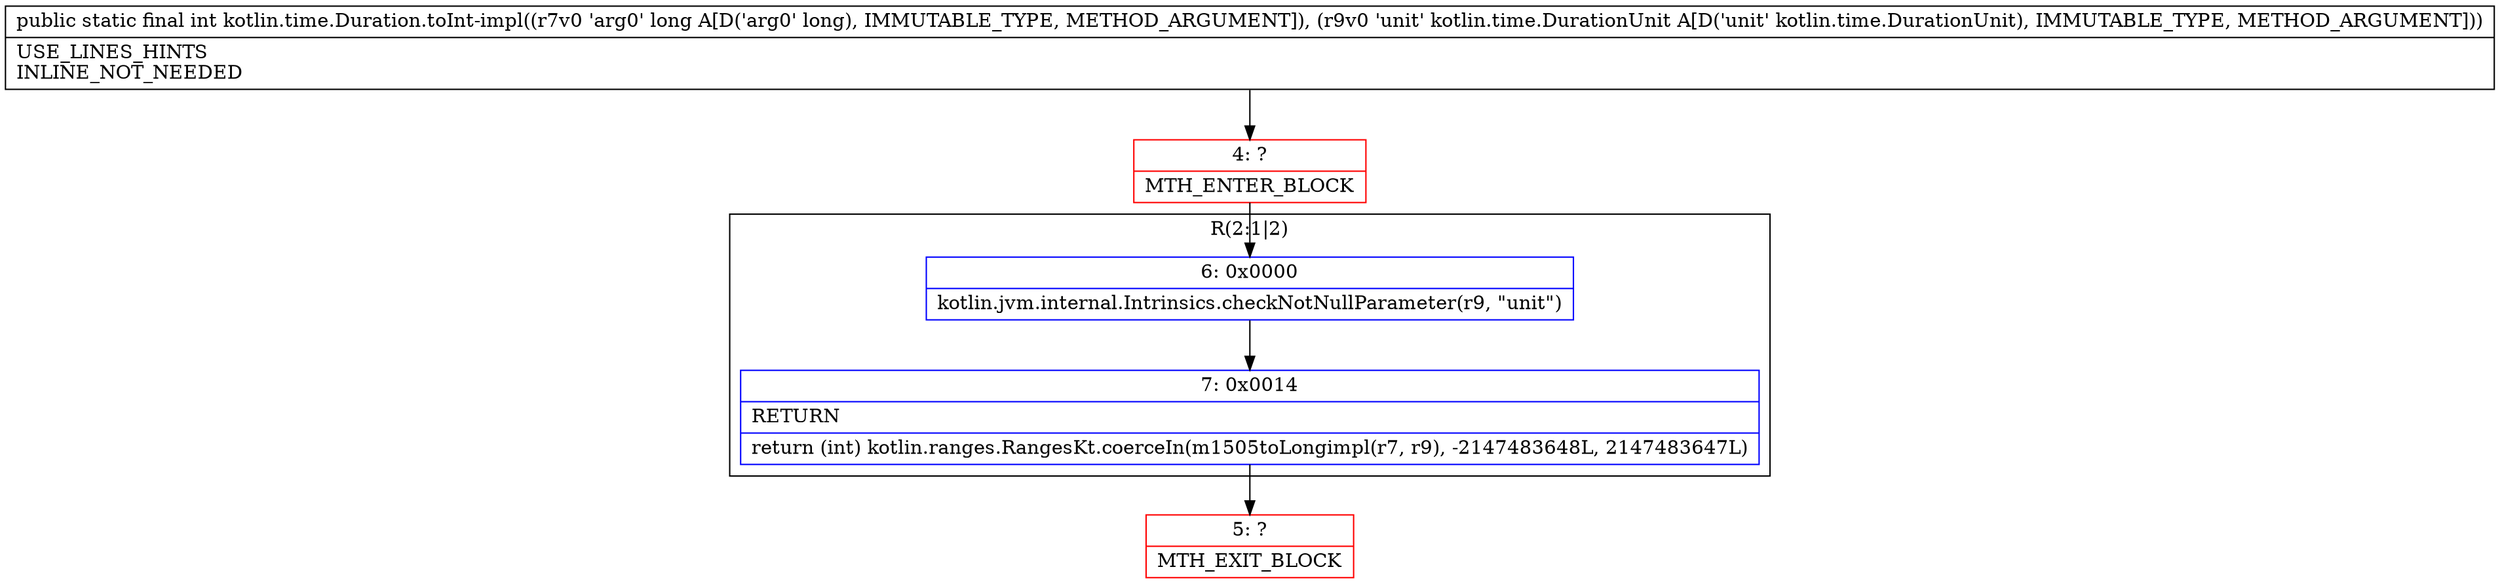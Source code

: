 digraph "CFG forkotlin.time.Duration.toInt\-impl(JLkotlin\/time\/DurationUnit;)I" {
subgraph cluster_Region_1669106122 {
label = "R(2:1|2)";
node [shape=record,color=blue];
Node_6 [shape=record,label="{6\:\ 0x0000|kotlin.jvm.internal.Intrinsics.checkNotNullParameter(r9, \"unit\")\l}"];
Node_7 [shape=record,label="{7\:\ 0x0014|RETURN\l|return (int) kotlin.ranges.RangesKt.coerceIn(m1505toLongimpl(r7, r9), \-2147483648L, 2147483647L)\l}"];
}
Node_4 [shape=record,color=red,label="{4\:\ ?|MTH_ENTER_BLOCK\l}"];
Node_5 [shape=record,color=red,label="{5\:\ ?|MTH_EXIT_BLOCK\l}"];
MethodNode[shape=record,label="{public static final int kotlin.time.Duration.toInt\-impl((r7v0 'arg0' long A[D('arg0' long), IMMUTABLE_TYPE, METHOD_ARGUMENT]), (r9v0 'unit' kotlin.time.DurationUnit A[D('unit' kotlin.time.DurationUnit), IMMUTABLE_TYPE, METHOD_ARGUMENT]))  | USE_LINES_HINTS\lINLINE_NOT_NEEDED\l}"];
MethodNode -> Node_4;Node_6 -> Node_7;
Node_7 -> Node_5;
Node_4 -> Node_6;
}

